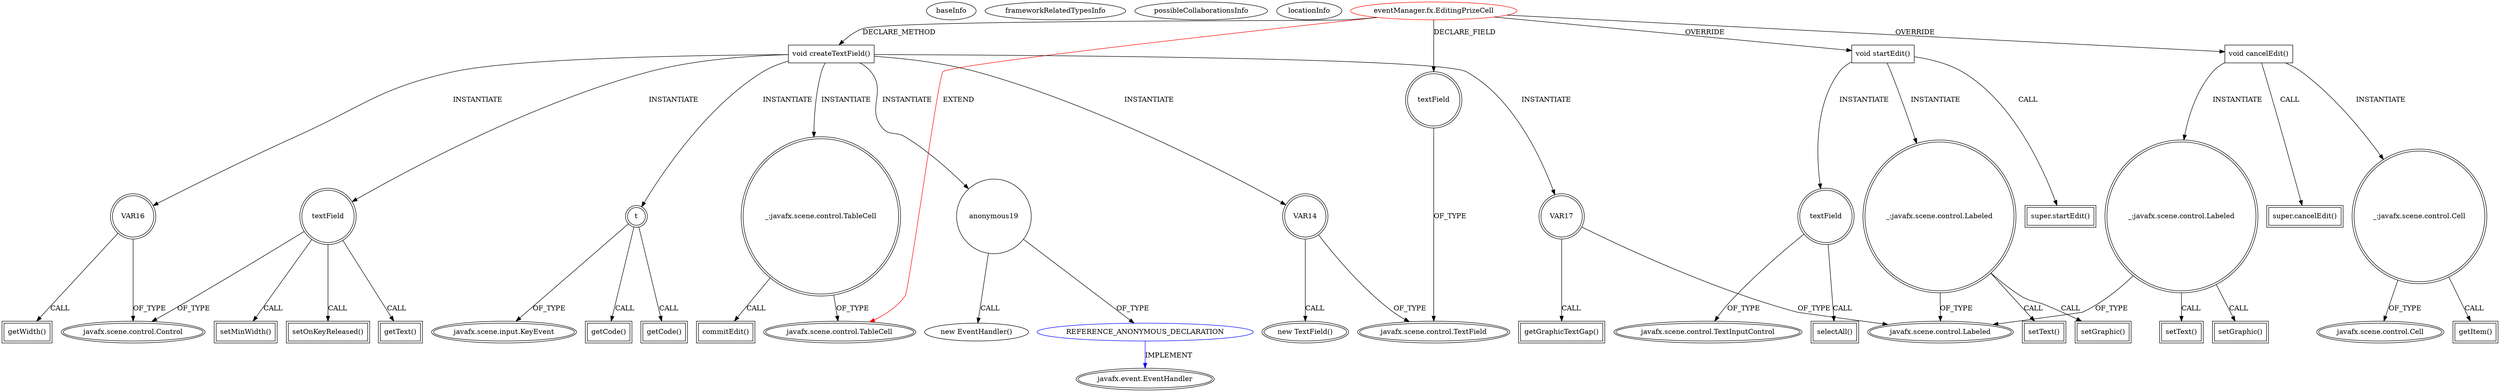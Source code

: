 digraph {
baseInfo[graphId=3043,category="extension_graph",isAnonymous=false,possibleRelation=true]
frameworkRelatedTypesInfo[0="javafx.scene.control.TableCell"]
possibleCollaborationsInfo[0="3043~CLIENT_METHOD_DECLARATION-INSTANTIATION-~javafx.scene.control.TableCell ~javafx.event.EventHandler ~false~true"]
locationInfo[projectName="hock323-eventManager",filePath="/hock323-eventManager/EventManager-master/src/eventManager/fx/EditingPrizeCell.java",contextSignature="EditingPrizeCell",graphId="3043"]
0[label="eventManager.fx.EditingPrizeCell",vertexType="ROOT_CLIENT_CLASS_DECLARATION",isFrameworkType=false,color=red]
1[label="javafx.scene.control.TableCell",vertexType="FRAMEWORK_CLASS_TYPE",isFrameworkType=true,peripheries=2]
2[label="textField",vertexType="FIELD_DECLARATION",isFrameworkType=true,peripheries=2,shape=circle]
3[label="javafx.scene.control.TextField",vertexType="FRAMEWORK_CLASS_TYPE",isFrameworkType=true,peripheries=2]
4[label="void startEdit()",vertexType="OVERRIDING_METHOD_DECLARATION",isFrameworkType=false,shape=box]
5[label="super.startEdit()",vertexType="SUPER_CALL",isFrameworkType=true,peripheries=2,shape=box]
6[label="_:javafx.scene.control.Labeled",vertexType="VARIABLE_EXPRESION",isFrameworkType=true,peripheries=2,shape=circle]
8[label="javafx.scene.control.Labeled",vertexType="FRAMEWORK_CLASS_TYPE",isFrameworkType=true,peripheries=2]
7[label="setText()",vertexType="INSIDE_CALL",isFrameworkType=true,peripheries=2,shape=box]
10[label="setGraphic()",vertexType="INSIDE_CALL",isFrameworkType=true,peripheries=2,shape=box]
11[label="textField",vertexType="VARIABLE_EXPRESION",isFrameworkType=true,peripheries=2,shape=circle]
13[label="javafx.scene.control.TextInputControl",vertexType="FRAMEWORK_CLASS_TYPE",isFrameworkType=true,peripheries=2]
12[label="selectAll()",vertexType="INSIDE_CALL",isFrameworkType=true,peripheries=2,shape=box]
14[label="void cancelEdit()",vertexType="OVERRIDING_METHOD_DECLARATION",isFrameworkType=false,shape=box]
15[label="super.cancelEdit()",vertexType="SUPER_CALL",isFrameworkType=true,peripheries=2,shape=box]
16[label="_:javafx.scene.control.Labeled",vertexType="VARIABLE_EXPRESION",isFrameworkType=true,peripheries=2,shape=circle]
17[label="setText()",vertexType="INSIDE_CALL",isFrameworkType=true,peripheries=2,shape=box]
19[label="_:javafx.scene.control.Cell",vertexType="VARIABLE_EXPRESION",isFrameworkType=true,peripheries=2,shape=circle]
21[label="javafx.scene.control.Cell",vertexType="FRAMEWORK_CLASS_TYPE",isFrameworkType=true,peripheries=2]
20[label="getItem()",vertexType="INSIDE_CALL",isFrameworkType=true,peripheries=2,shape=box]
23[label="setGraphic()",vertexType="INSIDE_CALL",isFrameworkType=true,peripheries=2,shape=box]
45[label="void createTextField()",vertexType="CLIENT_METHOD_DECLARATION",isFrameworkType=false,shape=box]
47[label="VAR14",vertexType="VARIABLE_EXPRESION",isFrameworkType=true,peripheries=2,shape=circle]
46[label="new TextField()",vertexType="CONSTRUCTOR_CALL",isFrameworkType=true,peripheries=2]
49[label="textField",vertexType="VARIABLE_EXPRESION",isFrameworkType=true,peripheries=2,shape=circle]
51[label="javafx.scene.control.Control",vertexType="FRAMEWORK_CLASS_TYPE",isFrameworkType=true,peripheries=2]
50[label="setMinWidth()",vertexType="INSIDE_CALL",isFrameworkType=true,peripheries=2,shape=box]
52[label="VAR16",vertexType="VARIABLE_EXPRESION",isFrameworkType=true,peripheries=2,shape=circle]
53[label="getWidth()",vertexType="INSIDE_CALL",isFrameworkType=true,peripheries=2,shape=box]
55[label="VAR17",vertexType="VARIABLE_EXPRESION",isFrameworkType=true,peripheries=2,shape=circle]
56[label="getGraphicTextGap()",vertexType="INSIDE_CALL",isFrameworkType=true,peripheries=2,shape=box]
59[label="setOnKeyReleased()",vertexType="INSIDE_CALL",isFrameworkType=true,peripheries=2,shape=box]
61[label="anonymous19",vertexType="VARIABLE_EXPRESION",isFrameworkType=false,shape=circle]
62[label="REFERENCE_ANONYMOUS_DECLARATION",vertexType="REFERENCE_ANONYMOUS_DECLARATION",isFrameworkType=false,color=blue]
63[label="javafx.event.EventHandler",vertexType="FRAMEWORK_INTERFACE_TYPE",isFrameworkType=true,peripheries=2]
60[label="new EventHandler()",vertexType="CONSTRUCTOR_CALL",isFrameworkType=false]
64[label="t",vertexType="VARIABLE_EXPRESION",isFrameworkType=true,peripheries=2,shape=circle]
66[label="javafx.scene.input.KeyEvent",vertexType="FRAMEWORK_CLASS_TYPE",isFrameworkType=true,peripheries=2]
65[label="getCode()",vertexType="INSIDE_CALL",isFrameworkType=true,peripheries=2,shape=box]
67[label="_:javafx.scene.control.TableCell",vertexType="VARIABLE_EXPRESION",isFrameworkType=true,peripheries=2,shape=circle]
68[label="commitEdit()",vertexType="INSIDE_CALL",isFrameworkType=true,peripheries=2,shape=box]
71[label="getText()",vertexType="INSIDE_CALL",isFrameworkType=true,peripheries=2,shape=box]
73[label="getCode()",vertexType="INSIDE_CALL",isFrameworkType=true,peripheries=2,shape=box]
0->1[label="EXTEND",color=red]
0->2[label="DECLARE_FIELD"]
2->3[label="OF_TYPE"]
0->4[label="OVERRIDE"]
4->5[label="CALL"]
4->6[label="INSTANTIATE"]
6->8[label="OF_TYPE"]
6->7[label="CALL"]
6->10[label="CALL"]
4->11[label="INSTANTIATE"]
11->13[label="OF_TYPE"]
11->12[label="CALL"]
0->14[label="OVERRIDE"]
14->15[label="CALL"]
14->16[label="INSTANTIATE"]
16->8[label="OF_TYPE"]
16->17[label="CALL"]
14->19[label="INSTANTIATE"]
19->21[label="OF_TYPE"]
19->20[label="CALL"]
16->23[label="CALL"]
0->45[label="DECLARE_METHOD"]
45->47[label="INSTANTIATE"]
47->3[label="OF_TYPE"]
47->46[label="CALL"]
45->49[label="INSTANTIATE"]
49->51[label="OF_TYPE"]
49->50[label="CALL"]
45->52[label="INSTANTIATE"]
52->51[label="OF_TYPE"]
52->53[label="CALL"]
45->55[label="INSTANTIATE"]
55->8[label="OF_TYPE"]
55->56[label="CALL"]
49->59[label="CALL"]
45->61[label="INSTANTIATE"]
62->63[label="IMPLEMENT",color=blue]
61->62[label="OF_TYPE"]
61->60[label="CALL"]
45->64[label="INSTANTIATE"]
64->66[label="OF_TYPE"]
64->65[label="CALL"]
45->67[label="INSTANTIATE"]
67->1[label="OF_TYPE"]
67->68[label="CALL"]
49->71[label="CALL"]
64->73[label="CALL"]
}
